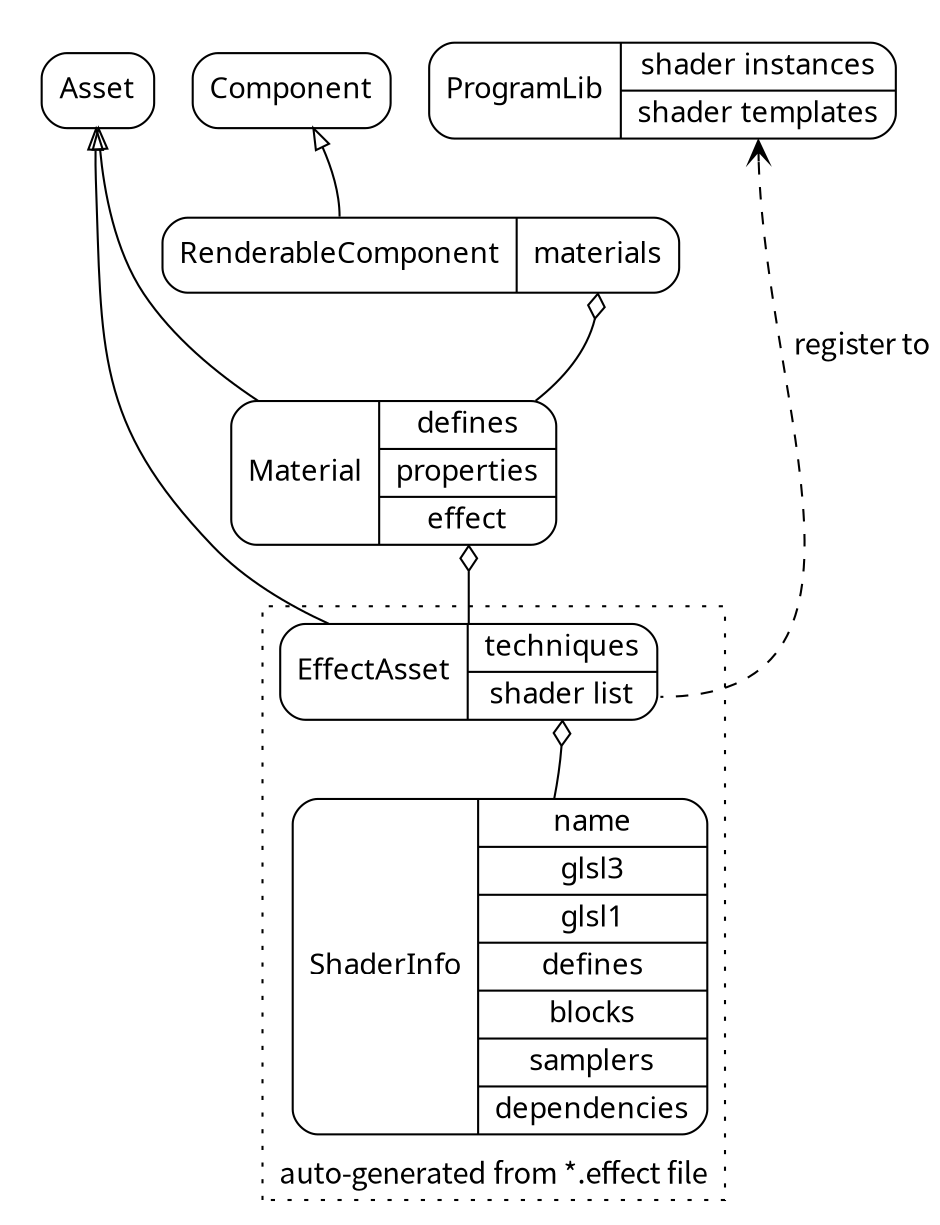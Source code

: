 digraph G {
    layout=dot splines=true compound=true overlap=false fontname="Noto Sans CJK SC"
    node [shape=Mrecord fontname="Source Code Pro"]
    edge [fontname="Noto Sans CJK SC"]

    subgraph cluster_framework {
        style=invis
        ast [label="Asset"]
        cmp [label="Component"]
        lib [label="ProgramLib | { shader instances | <temp> shader templates }"]
    }

    mat [label="Material | { defines | properties | <efx> effect}"]

    subgraph cluster_effect {
        style=dotted label="auto-generated from *.effect file" labelloc=b
        shd [label="ShaderInfo | { name | glsl3 | glsl1 | defines | blocks | samplers | dependencies }"]
        efx [label="EffectAsset | { techniques | <shd> shader list }"]
    }

    ast -> mat [dir=back arrowtail=empty]
    ast -> efx [dir=back arrowtail=empty]
    lib:temp -> efx:shd [dir=back arrowtail=vee style=dashed label="  register to"]
    efx:shd -> shd [dir=back arrowtail=ediamond]
    mat:efx -> efx [dir=back arrowtail=ediamond]

    rnd [label="<hd> RenderableComponent | <mats> materials"]

    cmp -> rnd:hd [dir=back arrowtail=empty]
    rnd:mats -> mat [dir=back arrowtail=ediamond]
}

